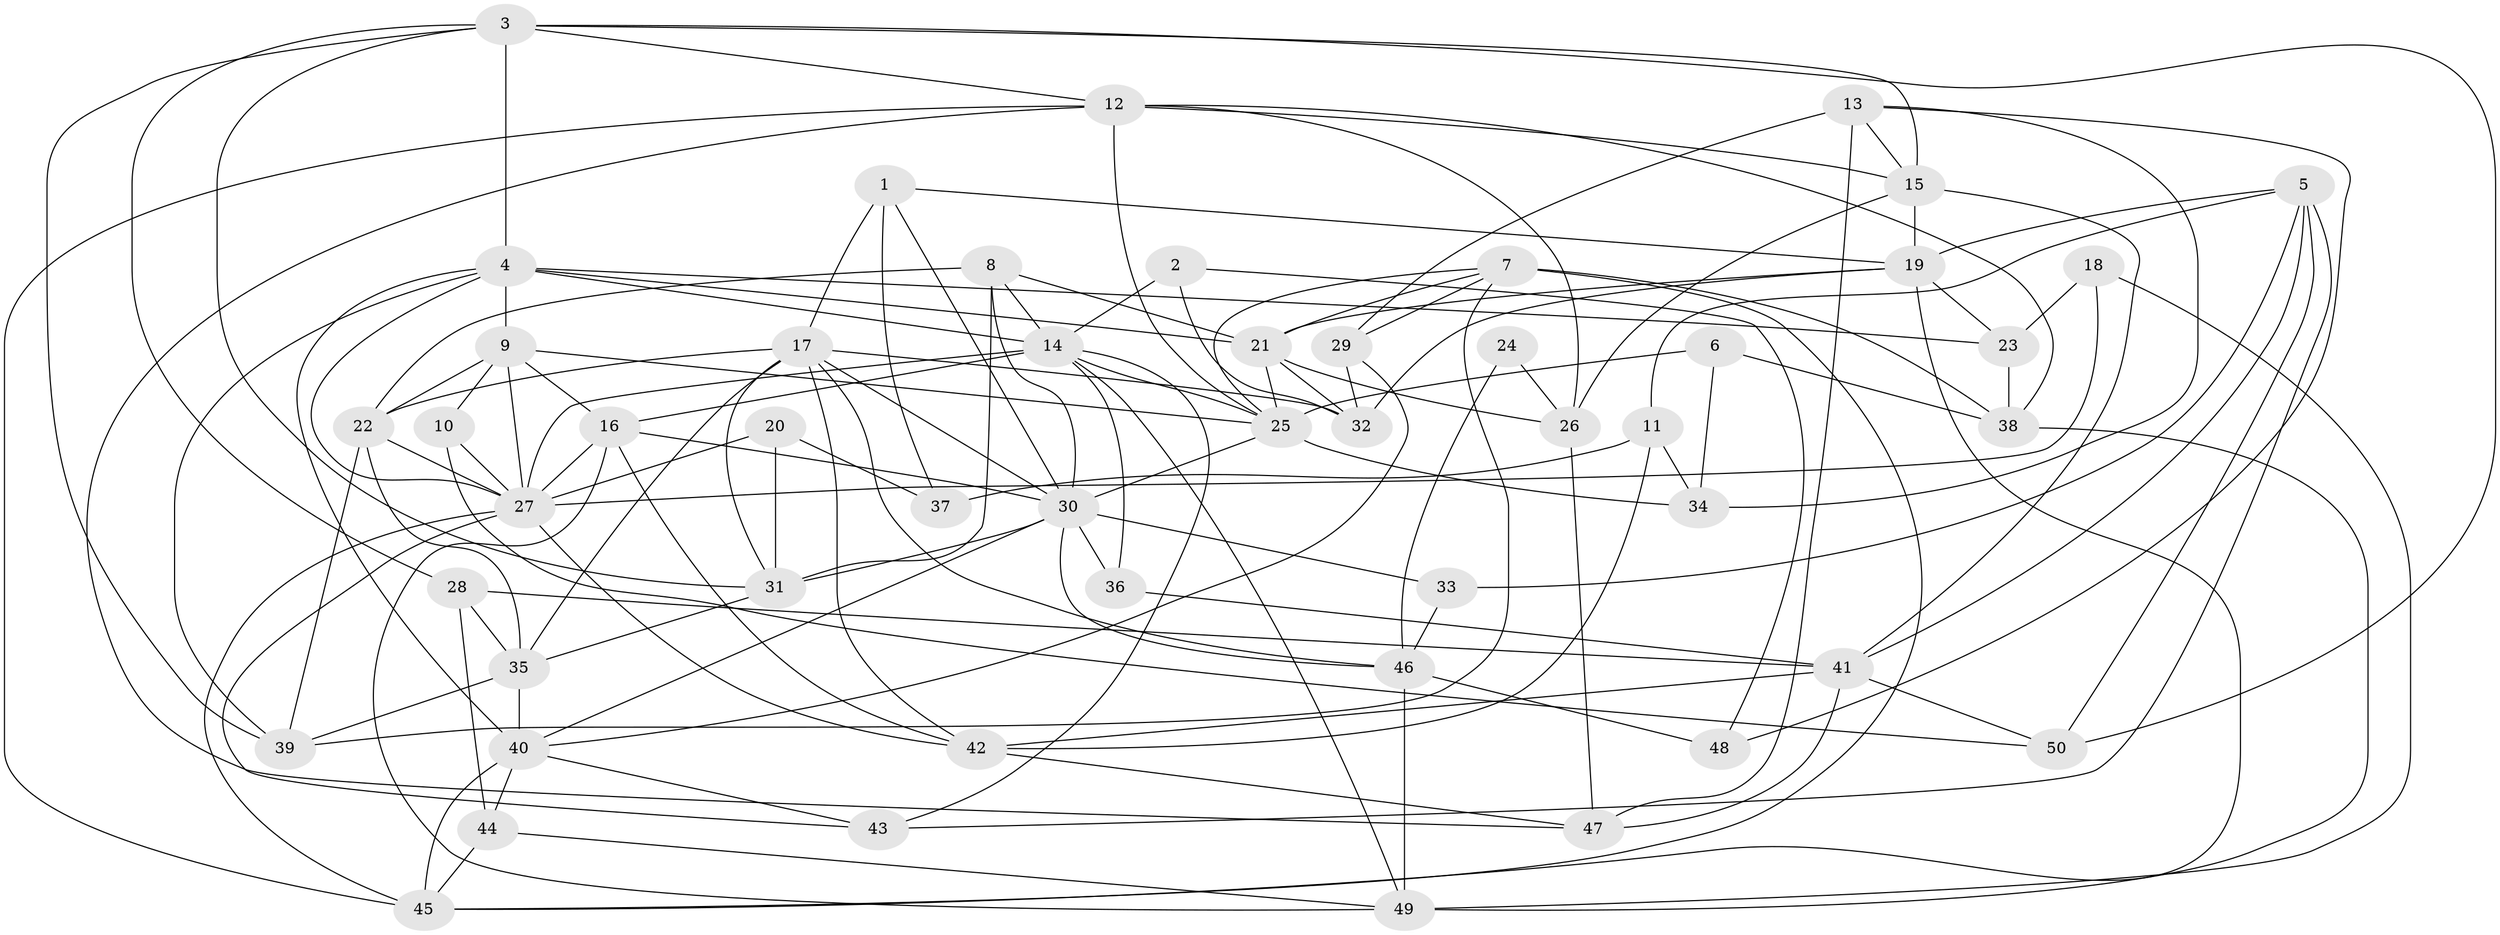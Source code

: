 // original degree distribution, {3: 0.25, 4: 0.34, 2: 0.13, 7: 0.06, 6: 0.08, 5: 0.13, 8: 0.01}
// Generated by graph-tools (version 1.1) at 2025/37/03/04/25 23:37:11]
// undirected, 50 vertices, 134 edges
graph export_dot {
  node [color=gray90,style=filled];
  1;
  2;
  3;
  4;
  5;
  6;
  7;
  8;
  9;
  10;
  11;
  12;
  13;
  14;
  15;
  16;
  17;
  18;
  19;
  20;
  21;
  22;
  23;
  24;
  25;
  26;
  27;
  28;
  29;
  30;
  31;
  32;
  33;
  34;
  35;
  36;
  37;
  38;
  39;
  40;
  41;
  42;
  43;
  44;
  45;
  46;
  47;
  48;
  49;
  50;
  1 -- 17 [weight=1.0];
  1 -- 19 [weight=1.0];
  1 -- 30 [weight=1.0];
  1 -- 37 [weight=1.0];
  2 -- 14 [weight=2.0];
  2 -- 32 [weight=1.0];
  2 -- 48 [weight=1.0];
  3 -- 4 [weight=1.0];
  3 -- 12 [weight=1.0];
  3 -- 15 [weight=1.0];
  3 -- 28 [weight=1.0];
  3 -- 31 [weight=1.0];
  3 -- 39 [weight=1.0];
  3 -- 50 [weight=1.0];
  4 -- 9 [weight=1.0];
  4 -- 14 [weight=2.0];
  4 -- 21 [weight=1.0];
  4 -- 23 [weight=1.0];
  4 -- 27 [weight=1.0];
  4 -- 39 [weight=2.0];
  4 -- 40 [weight=1.0];
  5 -- 11 [weight=1.0];
  5 -- 19 [weight=1.0];
  5 -- 33 [weight=1.0];
  5 -- 41 [weight=1.0];
  5 -- 43 [weight=1.0];
  5 -- 50 [weight=1.0];
  6 -- 25 [weight=1.0];
  6 -- 34 [weight=1.0];
  6 -- 38 [weight=1.0];
  7 -- 21 [weight=1.0];
  7 -- 25 [weight=1.0];
  7 -- 29 [weight=1.0];
  7 -- 38 [weight=1.0];
  7 -- 39 [weight=1.0];
  7 -- 45 [weight=1.0];
  8 -- 14 [weight=1.0];
  8 -- 21 [weight=1.0];
  8 -- 22 [weight=1.0];
  8 -- 30 [weight=1.0];
  8 -- 31 [weight=1.0];
  9 -- 10 [weight=1.0];
  9 -- 16 [weight=1.0];
  9 -- 22 [weight=1.0];
  9 -- 25 [weight=1.0];
  9 -- 27 [weight=1.0];
  10 -- 27 [weight=1.0];
  10 -- 50 [weight=1.0];
  11 -- 34 [weight=1.0];
  11 -- 37 [weight=1.0];
  11 -- 42 [weight=1.0];
  12 -- 15 [weight=1.0];
  12 -- 25 [weight=1.0];
  12 -- 26 [weight=1.0];
  12 -- 38 [weight=1.0];
  12 -- 45 [weight=1.0];
  12 -- 47 [weight=1.0];
  13 -- 15 [weight=1.0];
  13 -- 29 [weight=1.0];
  13 -- 34 [weight=1.0];
  13 -- 47 [weight=1.0];
  13 -- 48 [weight=1.0];
  14 -- 16 [weight=1.0];
  14 -- 25 [weight=1.0];
  14 -- 27 [weight=1.0];
  14 -- 36 [weight=1.0];
  14 -- 43 [weight=1.0];
  14 -- 49 [weight=1.0];
  15 -- 19 [weight=1.0];
  15 -- 26 [weight=1.0];
  15 -- 41 [weight=1.0];
  16 -- 27 [weight=1.0];
  16 -- 30 [weight=2.0];
  16 -- 42 [weight=1.0];
  16 -- 49 [weight=1.0];
  17 -- 22 [weight=1.0];
  17 -- 30 [weight=2.0];
  17 -- 31 [weight=1.0];
  17 -- 32 [weight=1.0];
  17 -- 35 [weight=2.0];
  17 -- 42 [weight=1.0];
  17 -- 46 [weight=1.0];
  18 -- 23 [weight=1.0];
  18 -- 27 [weight=1.0];
  18 -- 49 [weight=2.0];
  19 -- 21 [weight=1.0];
  19 -- 23 [weight=1.0];
  19 -- 32 [weight=2.0];
  19 -- 45 [weight=1.0];
  20 -- 27 [weight=1.0];
  20 -- 31 [weight=1.0];
  20 -- 37 [weight=1.0];
  21 -- 25 [weight=1.0];
  21 -- 26 [weight=1.0];
  21 -- 32 [weight=1.0];
  22 -- 27 [weight=1.0];
  22 -- 35 [weight=1.0];
  22 -- 39 [weight=1.0];
  23 -- 38 [weight=1.0];
  24 -- 26 [weight=2.0];
  24 -- 46 [weight=1.0];
  25 -- 30 [weight=1.0];
  25 -- 34 [weight=1.0];
  26 -- 47 [weight=1.0];
  27 -- 42 [weight=1.0];
  27 -- 43 [weight=1.0];
  27 -- 45 [weight=1.0];
  28 -- 35 [weight=3.0];
  28 -- 41 [weight=1.0];
  28 -- 44 [weight=1.0];
  29 -- 32 [weight=1.0];
  29 -- 40 [weight=1.0];
  30 -- 31 [weight=1.0];
  30 -- 33 [weight=2.0];
  30 -- 36 [weight=2.0];
  30 -- 40 [weight=1.0];
  30 -- 46 [weight=1.0];
  31 -- 35 [weight=1.0];
  33 -- 46 [weight=1.0];
  35 -- 39 [weight=1.0];
  35 -- 40 [weight=1.0];
  36 -- 41 [weight=2.0];
  38 -- 49 [weight=1.0];
  40 -- 43 [weight=1.0];
  40 -- 44 [weight=1.0];
  40 -- 45 [weight=1.0];
  41 -- 42 [weight=1.0];
  41 -- 47 [weight=1.0];
  41 -- 50 [weight=1.0];
  42 -- 47 [weight=1.0];
  44 -- 45 [weight=1.0];
  44 -- 49 [weight=1.0];
  46 -- 48 [weight=1.0];
  46 -- 49 [weight=1.0];
}
